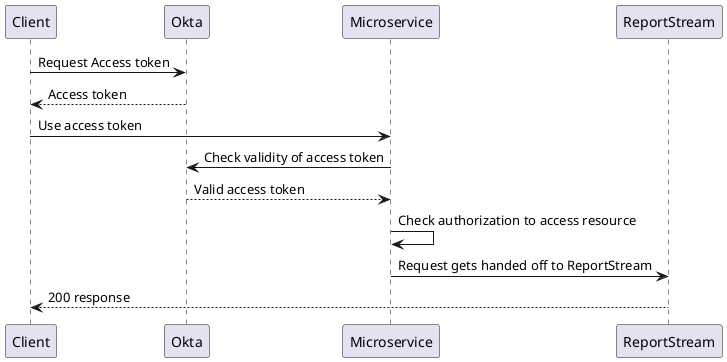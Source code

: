 @startuml
Client -> Okta: Request Access token
Okta --> Client: Access token
Client -> Microservice: Use access token
Microservice -> Okta: Check validity of access token
Okta --> Microservice: Valid access token
Microservice -> Microservice: Check authorization to access resource
Microservice -> ReportStream: Request gets handed off to ReportStream
ReportStream --> Client: 200 response
@enduml